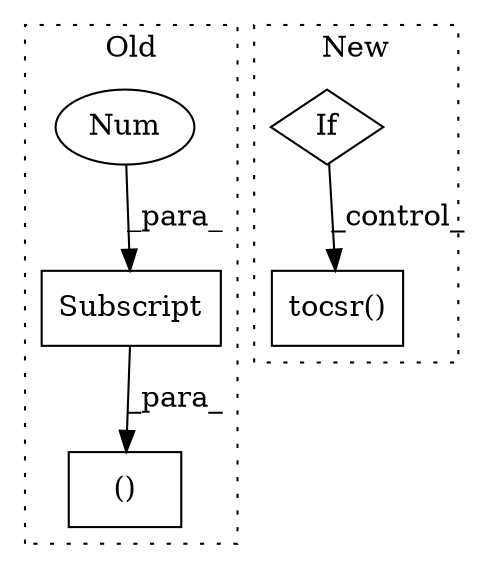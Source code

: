 digraph G {
subgraph cluster0 {
1 [label="()" a="54" s="2479" l="15" shape="box"];
4 [label="Subscript" a="63" s="2481,0" l="13,0" shape="box"];
5 [label="Num" a="76" s="2492" l="1" shape="ellipse"];
label = "Old";
style="dotted";
}
subgraph cluster1 {
2 [label="tocsr()" a="75" s="2302" l="73" shape="box"];
3 [label="If" a="96" s="1939" l="3" shape="diamond"];
label = "New";
style="dotted";
}
3 -> 2 [label="_control_"];
4 -> 1 [label="_para_"];
5 -> 4 [label="_para_"];
}